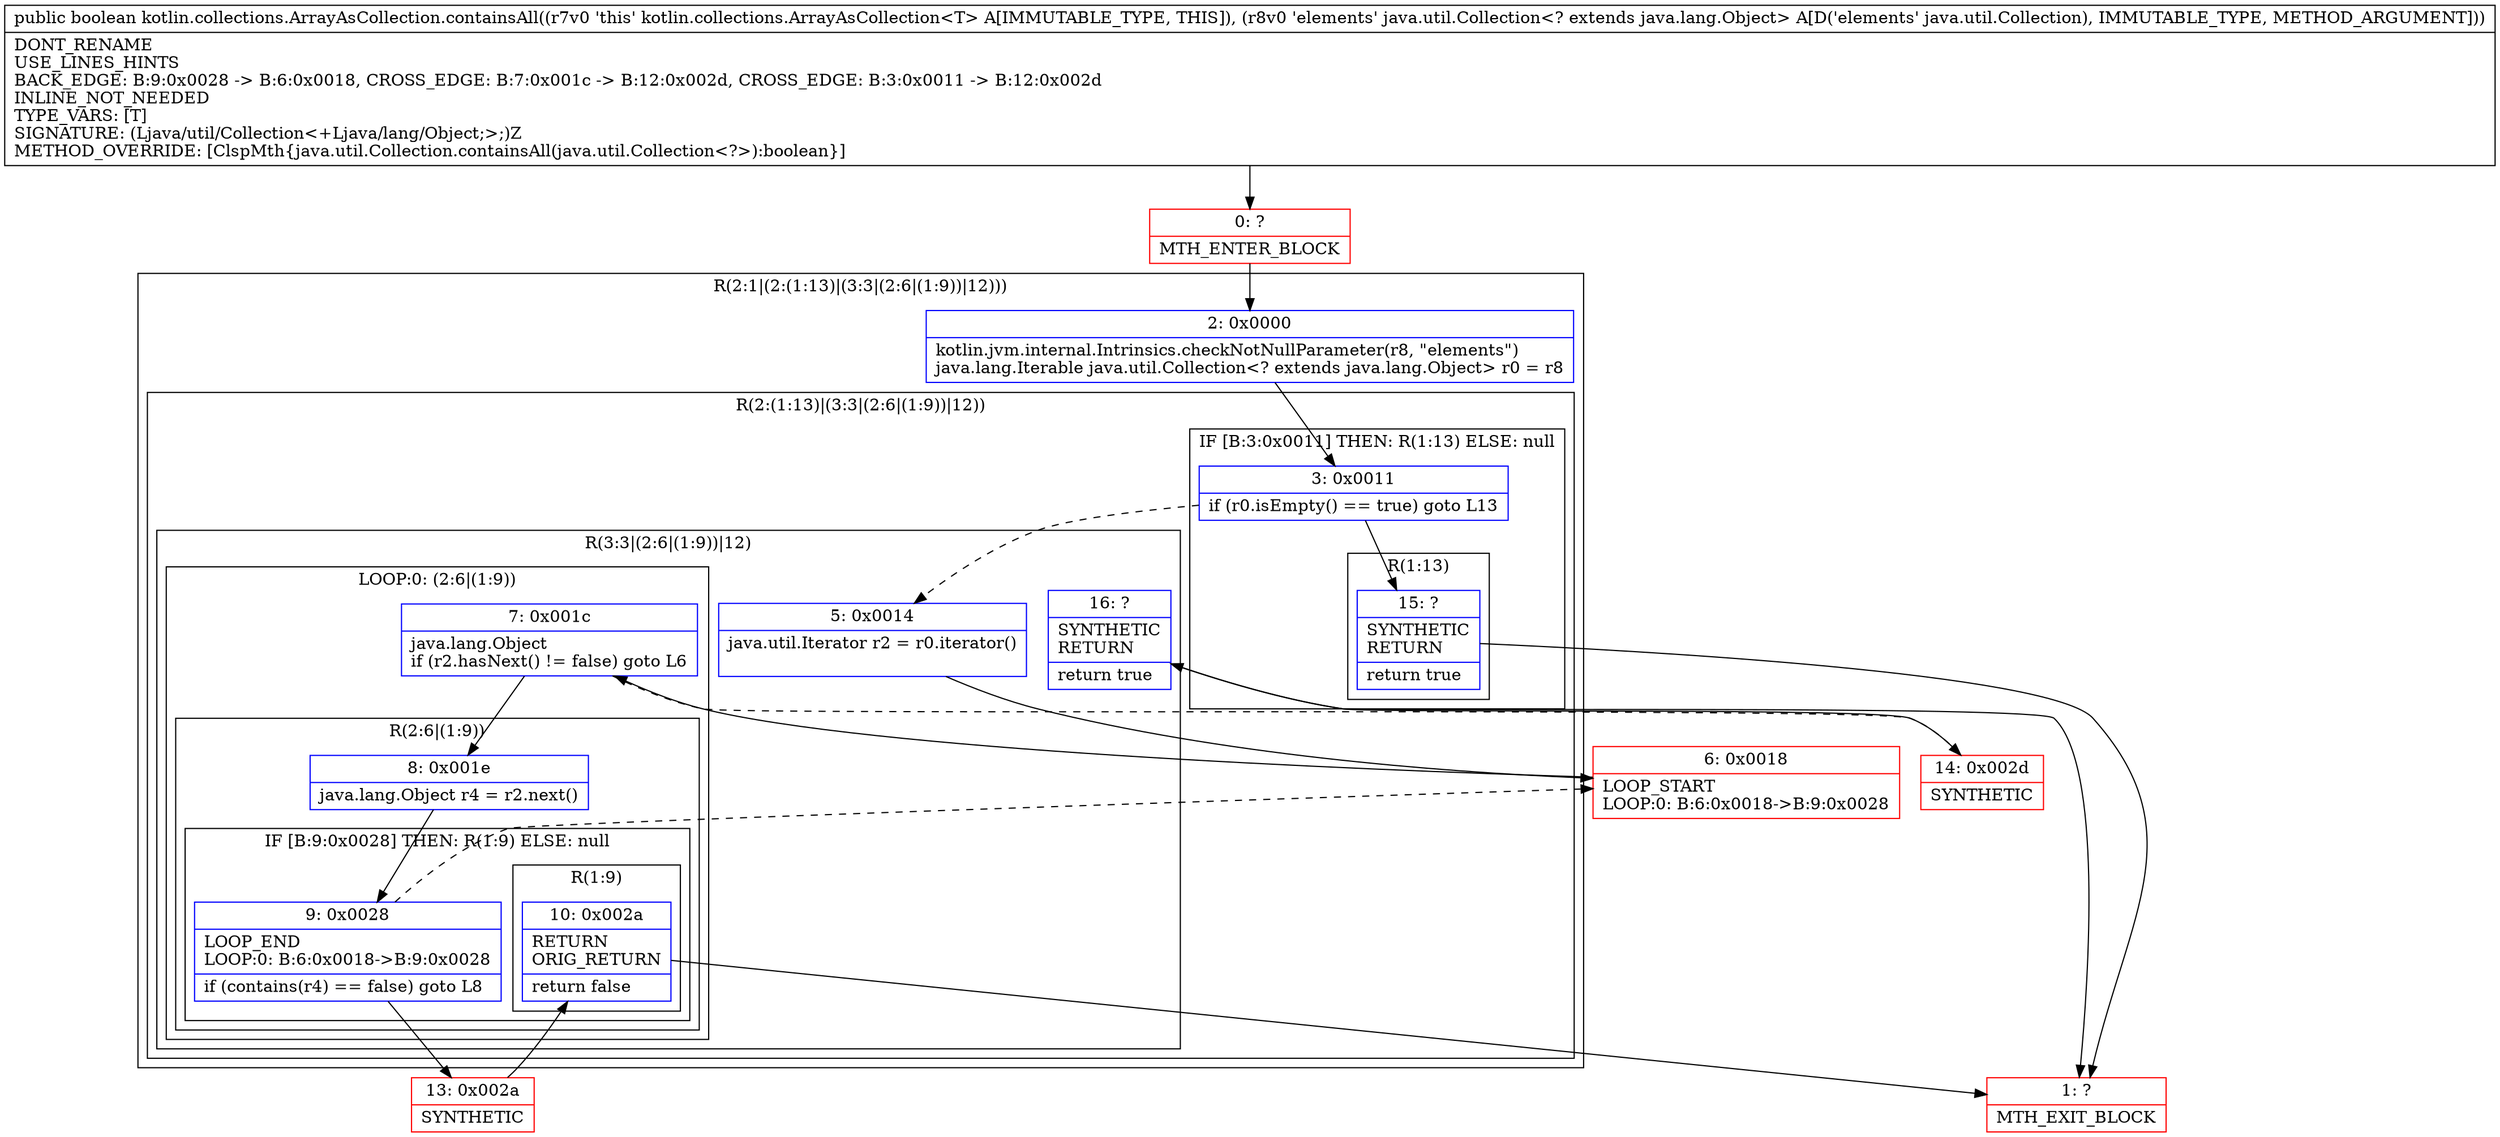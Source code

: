 digraph "CFG forkotlin.collections.ArrayAsCollection.containsAll(Ljava\/util\/Collection;)Z" {
subgraph cluster_Region_1209570183 {
label = "R(2:1|(2:(1:13)|(3:3|(2:6|(1:9))|12)))";
node [shape=record,color=blue];
Node_2 [shape=record,label="{2\:\ 0x0000|kotlin.jvm.internal.Intrinsics.checkNotNullParameter(r8, \"elements\")\ljava.lang.Iterable java.util.Collection\<? extends java.lang.Object\> r0 = r8\l}"];
subgraph cluster_Region_1717191021 {
label = "R(2:(1:13)|(3:3|(2:6|(1:9))|12))";
node [shape=record,color=blue];
subgraph cluster_IfRegion_838609204 {
label = "IF [B:3:0x0011] THEN: R(1:13) ELSE: null";
node [shape=record,color=blue];
Node_3 [shape=record,label="{3\:\ 0x0011|if (r0.isEmpty() == true) goto L13\l}"];
subgraph cluster_Region_303072889 {
label = "R(1:13)";
node [shape=record,color=blue];
Node_15 [shape=record,label="{15\:\ ?|SYNTHETIC\lRETURN\l|return true\l}"];
}
}
subgraph cluster_Region_125132107 {
label = "R(3:3|(2:6|(1:9))|12)";
node [shape=record,color=blue];
Node_5 [shape=record,label="{5\:\ 0x0014|java.util.Iterator r2 = r0.iterator()\l\l}"];
subgraph cluster_LoopRegion_1117900926 {
label = "LOOP:0: (2:6|(1:9))";
node [shape=record,color=blue];
Node_7 [shape=record,label="{7\:\ 0x001c|java.lang.Object \lif (r2.hasNext() != false) goto L6\l}"];
subgraph cluster_Region_1327646528 {
label = "R(2:6|(1:9))";
node [shape=record,color=blue];
Node_8 [shape=record,label="{8\:\ 0x001e|java.lang.Object r4 = r2.next()\l}"];
subgraph cluster_IfRegion_2068260576 {
label = "IF [B:9:0x0028] THEN: R(1:9) ELSE: null";
node [shape=record,color=blue];
Node_9 [shape=record,label="{9\:\ 0x0028|LOOP_END\lLOOP:0: B:6:0x0018\-\>B:9:0x0028\l|if (contains(r4) == false) goto L8\l}"];
subgraph cluster_Region_1844597951 {
label = "R(1:9)";
node [shape=record,color=blue];
Node_10 [shape=record,label="{10\:\ 0x002a|RETURN\lORIG_RETURN\l|return false\l}"];
}
}
}
}
Node_16 [shape=record,label="{16\:\ ?|SYNTHETIC\lRETURN\l|return true\l}"];
}
}
}
Node_0 [shape=record,color=red,label="{0\:\ ?|MTH_ENTER_BLOCK\l}"];
Node_6 [shape=record,color=red,label="{6\:\ 0x0018|LOOP_START\lLOOP:0: B:6:0x0018\-\>B:9:0x0028\l}"];
Node_13 [shape=record,color=red,label="{13\:\ 0x002a|SYNTHETIC\l}"];
Node_1 [shape=record,color=red,label="{1\:\ ?|MTH_EXIT_BLOCK\l}"];
Node_14 [shape=record,color=red,label="{14\:\ 0x002d|SYNTHETIC\l}"];
MethodNode[shape=record,label="{public boolean kotlin.collections.ArrayAsCollection.containsAll((r7v0 'this' kotlin.collections.ArrayAsCollection\<T\> A[IMMUTABLE_TYPE, THIS]), (r8v0 'elements' java.util.Collection\<? extends java.lang.Object\> A[D('elements' java.util.Collection), IMMUTABLE_TYPE, METHOD_ARGUMENT]))  | DONT_RENAME\lUSE_LINES_HINTS\lBACK_EDGE: B:9:0x0028 \-\> B:6:0x0018, CROSS_EDGE: B:7:0x001c \-\> B:12:0x002d, CROSS_EDGE: B:3:0x0011 \-\> B:12:0x002d\lINLINE_NOT_NEEDED\lTYPE_VARS: [T]\lSIGNATURE: (Ljava\/util\/Collection\<+Ljava\/lang\/Object;\>;)Z\lMETHOD_OVERRIDE: [ClspMth\{java.util.Collection.containsAll(java.util.Collection\<?\>):boolean\}]\l}"];
MethodNode -> Node_0;Node_2 -> Node_3;
Node_3 -> Node_5[style=dashed];
Node_3 -> Node_15;
Node_15 -> Node_1;
Node_5 -> Node_6;
Node_7 -> Node_8;
Node_7 -> Node_14[style=dashed];
Node_8 -> Node_9;
Node_9 -> Node_6[style=dashed];
Node_9 -> Node_13;
Node_10 -> Node_1;
Node_16 -> Node_1;
Node_0 -> Node_2;
Node_6 -> Node_7;
Node_13 -> Node_10;
Node_14 -> Node_16;
}

